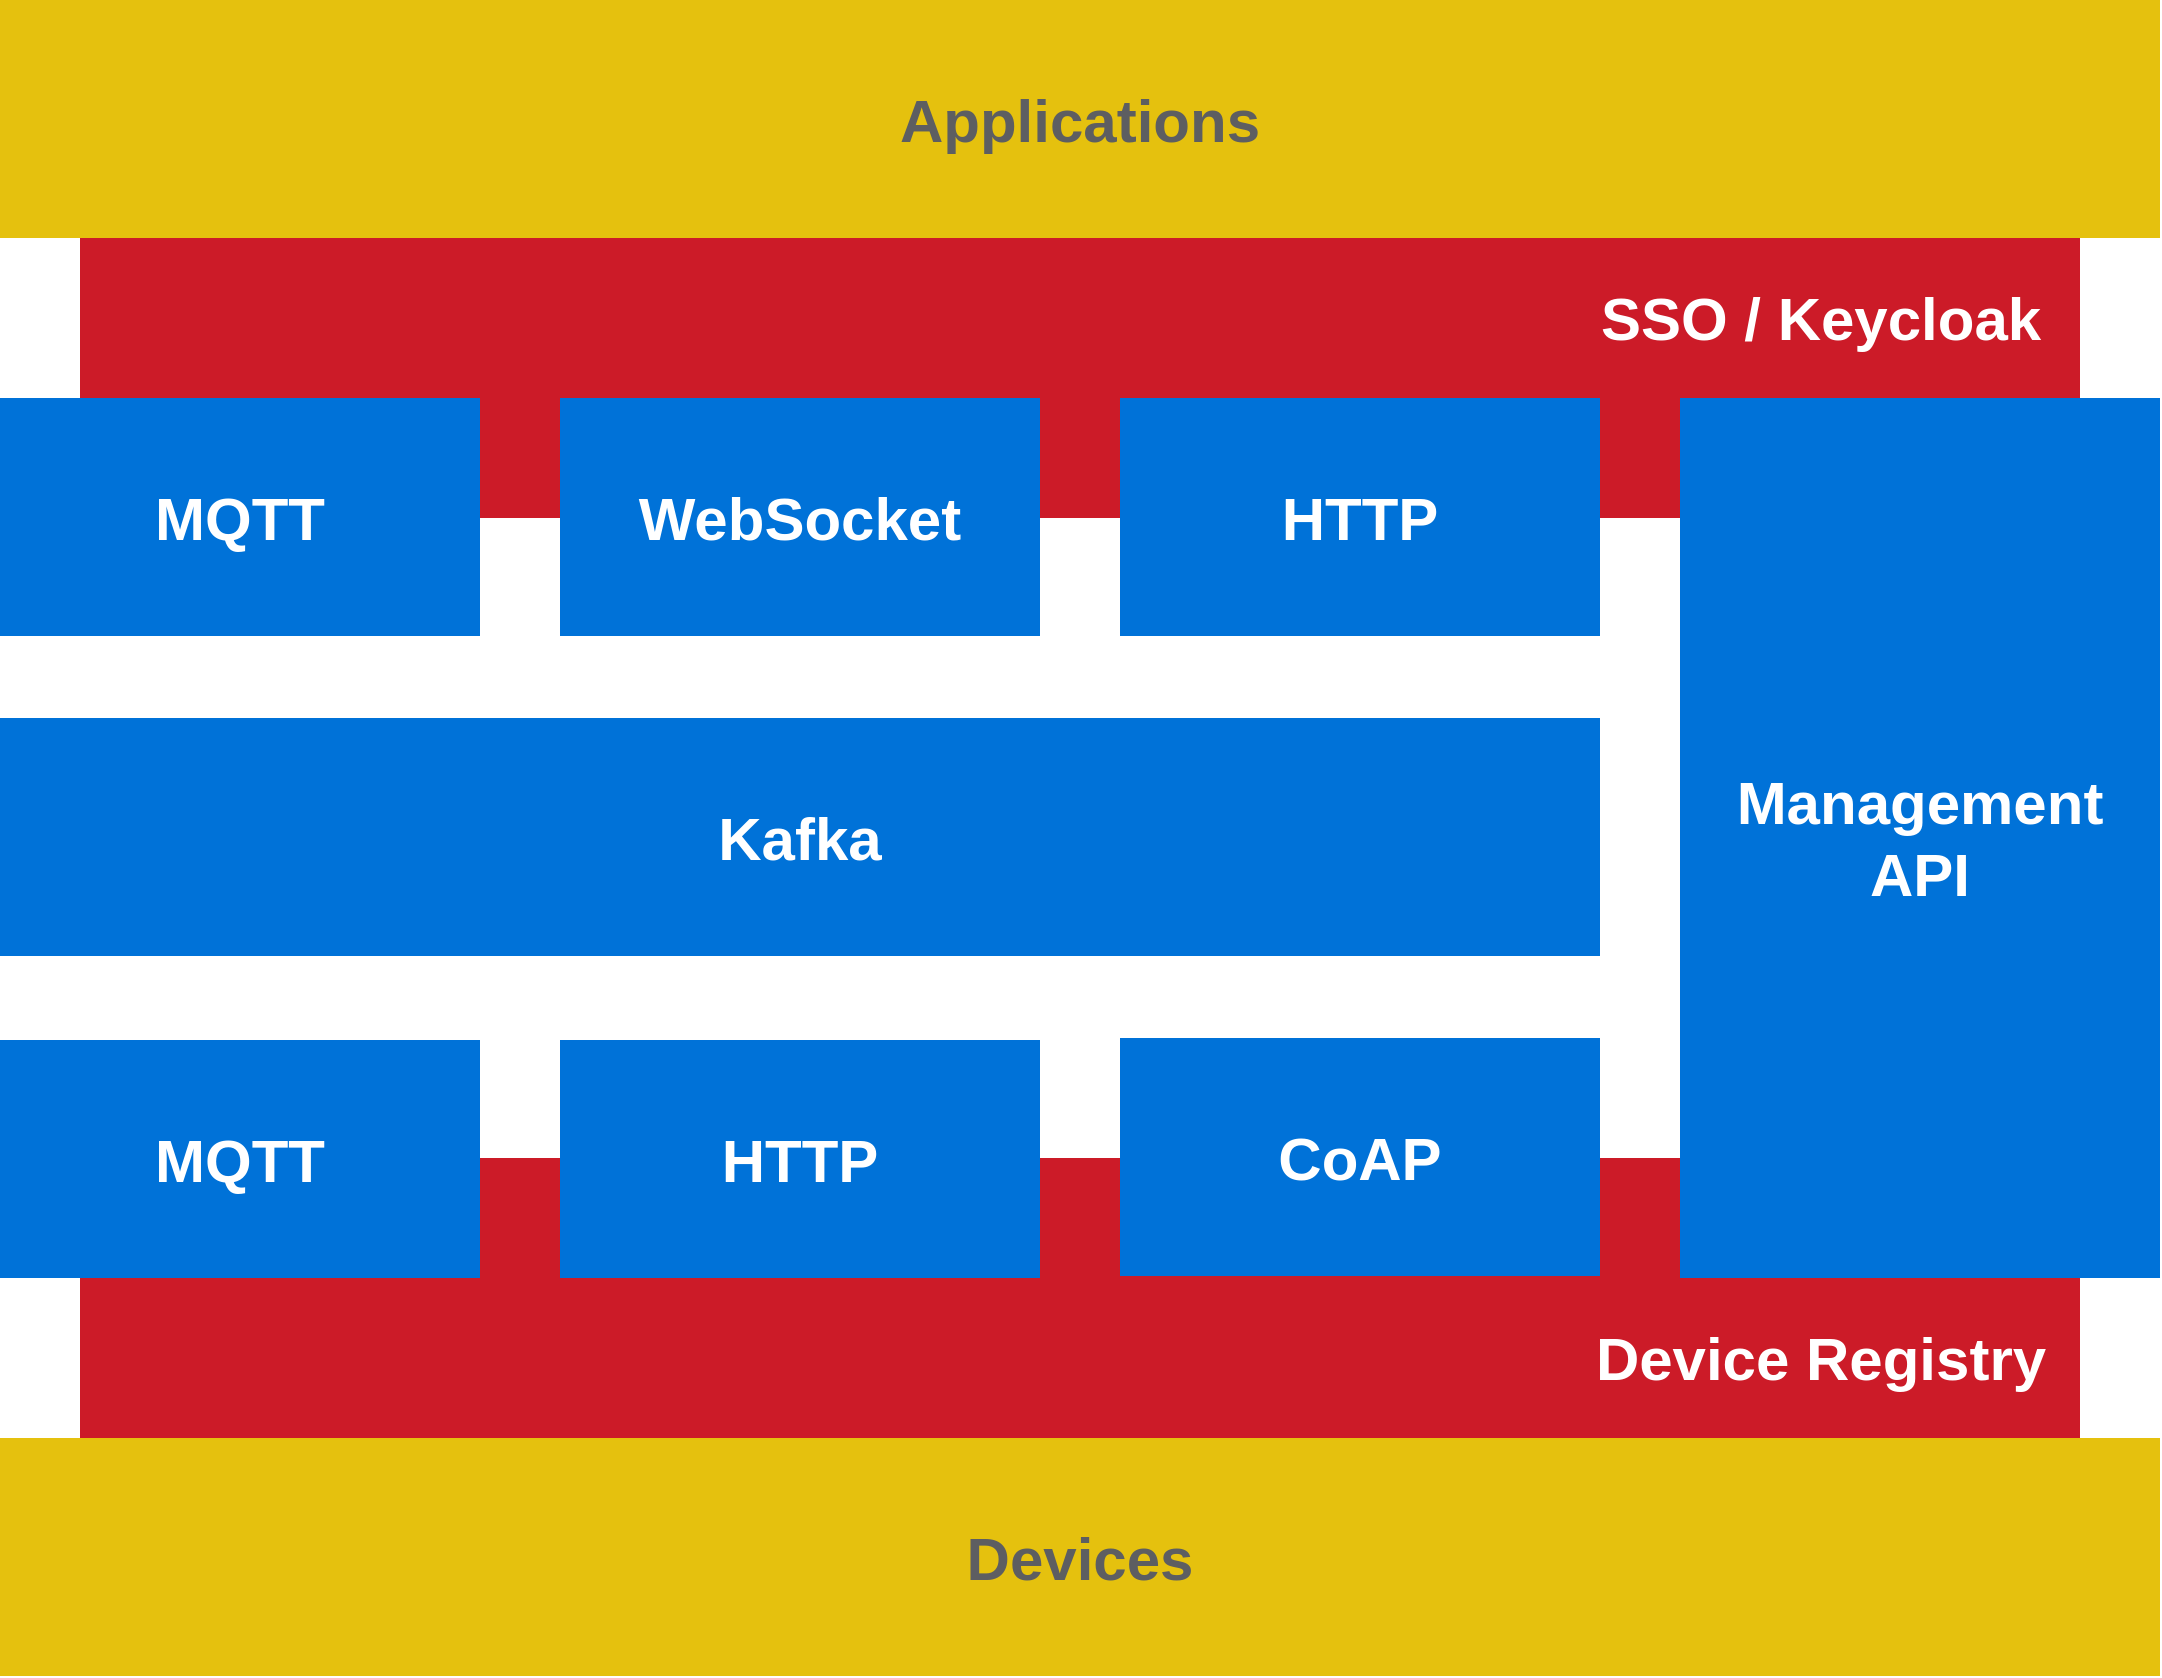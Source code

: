 <mxfile version="19.0.3" type="device"><diagram id="om5uhmqph3iBOnbUvJjq" name="Page-1"><mxGraphModel dx="1432" dy="1937" grid="1" gridSize="10" guides="1" tooltips="1" connect="1" arrows="1" fold="1" page="1" pageScale="1" pageWidth="1169" pageHeight="827" math="0" shadow="0"><root><mxCell id="0"/><mxCell id="1" parent="0"/><mxCell id="T0yqRNrd-gzYWsYPt6_6-12" value="" style="rounded=0;whiteSpace=wrap;html=1;shadow=0;glass=0;labelBackgroundColor=none;labelBorderColor=none;sketch=0;fontFamily=Helvetica;fontSize=30;fontColor=#FFFFFF;strokeColor=none;strokeWidth=5;fillColor=#cc1b28;align=center;" parent="1" vertex="1"><mxGeometry x="80" y="580" width="1000" height="140" as="geometry"/></mxCell><mxCell id="T0yqRNrd-gzYWsYPt6_6-11" value="" style="rounded=0;whiteSpace=wrap;html=1;shadow=0;glass=0;labelBackgroundColor=none;labelBorderColor=none;sketch=0;fontFamily=Helvetica;fontSize=30;fontColor=#FFFFFF;strokeColor=none;strokeWidth=5;fillColor=#cc1b28;align=center;" parent="1" vertex="1"><mxGeometry x="80" y="120" width="1000" height="140" as="geometry"/></mxCell><mxCell id="v-FfzgyWChuBQoKsmfq7-1" value="&lt;font data-font-src=&quot;https://fonts.googleapis.com/css?family=Architects+Daughter&quot; style=&quot;font-size: 30px;&quot;&gt;&lt;b style=&quot;&quot;&gt;Applications&lt;/b&gt;&lt;/font&gt;" style="rounded=0;whiteSpace=wrap;html=1;fillColor=#e5c10e;strokeColor=none;fontFamily=Helvetica;fontSize=30;strokeWidth=5;sketch=0;fontColor=#5D5E61;labelBackgroundColor=none;labelBorderColor=none;" parent="1" vertex="1"><mxGeometry x="40" y="1" width="1080" height="119" as="geometry"/></mxCell><mxCell id="v-FfzgyWChuBQoKsmfq7-2" value="&lt;font data-font-src=&quot;https://fonts.googleapis.com/css?family=Architects+Daughter&quot; color=&quot;#5d5e61&quot; style=&quot;font-size: 30px;&quot;&gt;&lt;b style=&quot;&quot;&gt;Devices&lt;/b&gt;&lt;/font&gt;" style="rounded=0;whiteSpace=wrap;html=1;fillColor=#e5c10e;strokeColor=none;fontFamily=Helvetica;fontSize=30;sketch=0;shadow=0;glass=0;strokeWidth=5;" parent="1" vertex="1"><mxGeometry x="40" y="720" width="1080" height="119" as="geometry"/></mxCell><mxCell id="T0yqRNrd-gzYWsYPt6_6-1" value="&lt;font color=&quot;#ffffff&quot; data-font-src=&quot;https://fonts.googleapis.com/css?family=Architects+Daughter&quot; style=&quot;font-size: 30px;&quot;&gt;&lt;b style=&quot;&quot;&gt;MQTT&lt;br&gt;&lt;/b&gt;&lt;/font&gt;" style="rounded=0;whiteSpace=wrap;html=1;fillColor=#0072d8;strokeColor=none;fontFamily=Helvetica;fontSize=30;strokeWidth=5;sketch=0;fontColor=#5D5E61;labelBackgroundColor=none;labelBorderColor=none;" parent="1" vertex="1"><mxGeometry x="40" y="200" width="240" height="119" as="geometry"/></mxCell><mxCell id="T0yqRNrd-gzYWsYPt6_6-2" value="&lt;font color=&quot;#ffffff&quot; data-font-src=&quot;https://fonts.googleapis.com/css?family=Architects+Daughter&quot; style=&quot;font-size: 30px;&quot;&gt;&lt;b style=&quot;&quot;&gt;HTTP&lt;/b&gt;&lt;/font&gt;" style="rounded=0;whiteSpace=wrap;html=1;fillColor=#0072d8;strokeColor=none;fontFamily=Helvetica;fontSize=30;strokeWidth=5;sketch=0;fontColor=#5D5E61;labelBackgroundColor=none;labelBorderColor=none;" parent="1" vertex="1"><mxGeometry x="320" y="521" width="240" height="119" as="geometry"/></mxCell><mxCell id="T0yqRNrd-gzYWsYPt6_6-3" value="&lt;font color=&quot;#ffffff&quot; data-font-src=&quot;https://fonts.googleapis.com/css?family=Architects+Daughter&quot; style=&quot;font-size: 30px;&quot;&gt;&lt;b style=&quot;&quot;&gt;CoAP&lt;/b&gt;&lt;/font&gt;" style="rounded=0;whiteSpace=wrap;html=1;fillColor=#0072d8;strokeColor=none;fontFamily=Helvetica;fontSize=30;strokeWidth=5;sketch=0;fontColor=#5D5E61;labelBackgroundColor=none;labelBorderColor=none;" parent="1" vertex="1"><mxGeometry x="600" y="520" width="240" height="119" as="geometry"/></mxCell><mxCell id="T0yqRNrd-gzYWsYPt6_6-6" value="&lt;b&gt;Kafka&lt;/b&gt;" style="rounded=0;whiteSpace=wrap;html=1;fillColor=#0072d8;strokeColor=none;fontFamily=Helvetica;fontSize=30;strokeWidth=5;sketch=0;fontColor=#FFFFFF;labelBackgroundColor=none;labelBorderColor=none;labelPosition=center;verticalLabelPosition=middle;align=center;verticalAlign=middle;" parent="1" vertex="1"><mxGeometry x="40" y="360" width="800" height="119" as="geometry"/></mxCell><mxCell id="T0yqRNrd-gzYWsYPt6_6-9" value="&lt;font color=&quot;#ffffff&quot; data-font-src=&quot;https://fonts.googleapis.com/css?family=Architects+Daughter&quot; style=&quot;font-size: 30px;&quot;&gt;&lt;b style=&quot;&quot;&gt;MQTT&lt;br&gt;&lt;/b&gt;&lt;/font&gt;" style="rounded=0;whiteSpace=wrap;html=1;fillColor=#0072d8;strokeColor=none;fontFamily=Helvetica;fontSize=30;strokeWidth=5;sketch=0;fontColor=#5D5E61;labelBackgroundColor=none;labelBorderColor=none;" parent="1" vertex="1"><mxGeometry x="40" y="521" width="240" height="119" as="geometry"/></mxCell><mxCell id="T0yqRNrd-gzYWsYPt6_6-10" value="&lt;font color=&quot;#ffffff&quot; data-font-src=&quot;https://fonts.googleapis.com/css?family=Architects+Daughter&quot; style=&quot;font-size: 30px;&quot;&gt;&lt;b style=&quot;&quot;&gt;WebSocket&lt;br&gt;&lt;/b&gt;&lt;/font&gt;" style="rounded=0;whiteSpace=wrap;html=1;fillColor=#0072d8;strokeColor=none;fontFamily=Helvetica;fontSize=30;strokeWidth=5;sketch=0;fontColor=#5D5E61;labelBackgroundColor=none;labelBorderColor=none;" parent="1" vertex="1"><mxGeometry x="320" y="200" width="240" height="119" as="geometry"/></mxCell><mxCell id="T0yqRNrd-gzYWsYPt6_6-13" value="Device Registry" style="text;html=1;resizable=0;autosize=1;align=center;verticalAlign=middle;points=[];fillColor=none;strokeColor=none;rounded=0;shadow=0;glass=0;labelBackgroundColor=none;labelBorderColor=none;sketch=0;fontFamily=Helvetica;fontSize=30;fontColor=#FFFFFF;fontStyle=1" parent="1" vertex="1"><mxGeometry x="830" y="660" width="240" height="40" as="geometry"/></mxCell><mxCell id="T0yqRNrd-gzYWsYPt6_6-14" value="SSO / Keycloak" style="text;html=1;resizable=0;autosize=1;align=center;verticalAlign=middle;points=[];fillColor=none;strokeColor=none;rounded=0;shadow=0;glass=0;labelBackgroundColor=none;labelBorderColor=none;sketch=0;fontFamily=Helvetica;fontSize=30;fontColor=#FFFFFF;fontStyle=1" parent="1" vertex="1"><mxGeometry x="830" y="140" width="240" height="40" as="geometry"/></mxCell><mxCell id="T0yqRNrd-gzYWsYPt6_6-15" value="&lt;font color=&quot;#ffffff&quot; data-font-src=&quot;https://fonts.googleapis.com/css?family=Architects+Daughter&quot; style=&quot;font-size: 30px;&quot;&gt;&lt;b style=&quot;&quot;&gt;Management&lt;br&gt;API&lt;br&gt;&lt;/b&gt;&lt;/font&gt;" style="rounded=0;whiteSpace=wrap;html=1;fillColor=#0072d8;strokeColor=none;fontFamily=Helvetica;fontSize=30;strokeWidth=5;sketch=0;fontColor=#5D5E61;labelBackgroundColor=none;labelBorderColor=none;" parent="1" vertex="1"><mxGeometry x="880" y="200" width="240" height="440" as="geometry"/></mxCell><mxCell id="T0yqRNrd-gzYWsYPt6_6-16" value="&lt;font color=&quot;#ffffff&quot; data-font-src=&quot;https://fonts.googleapis.com/css?family=Architects+Daughter&quot; style=&quot;font-size: 30px;&quot;&gt;&lt;b style=&quot;&quot;&gt;HTTP&lt;br&gt;&lt;/b&gt;&lt;/font&gt;" style="rounded=0;whiteSpace=wrap;html=1;fillColor=#0072d8;strokeColor=none;fontFamily=Helvetica;fontSize=30;strokeWidth=5;sketch=0;fontColor=#5D5E61;labelBackgroundColor=none;labelBorderColor=none;" parent="1" vertex="1"><mxGeometry x="600" y="200" width="240" height="119" as="geometry"/></mxCell></root></mxGraphModel></diagram></mxfile>